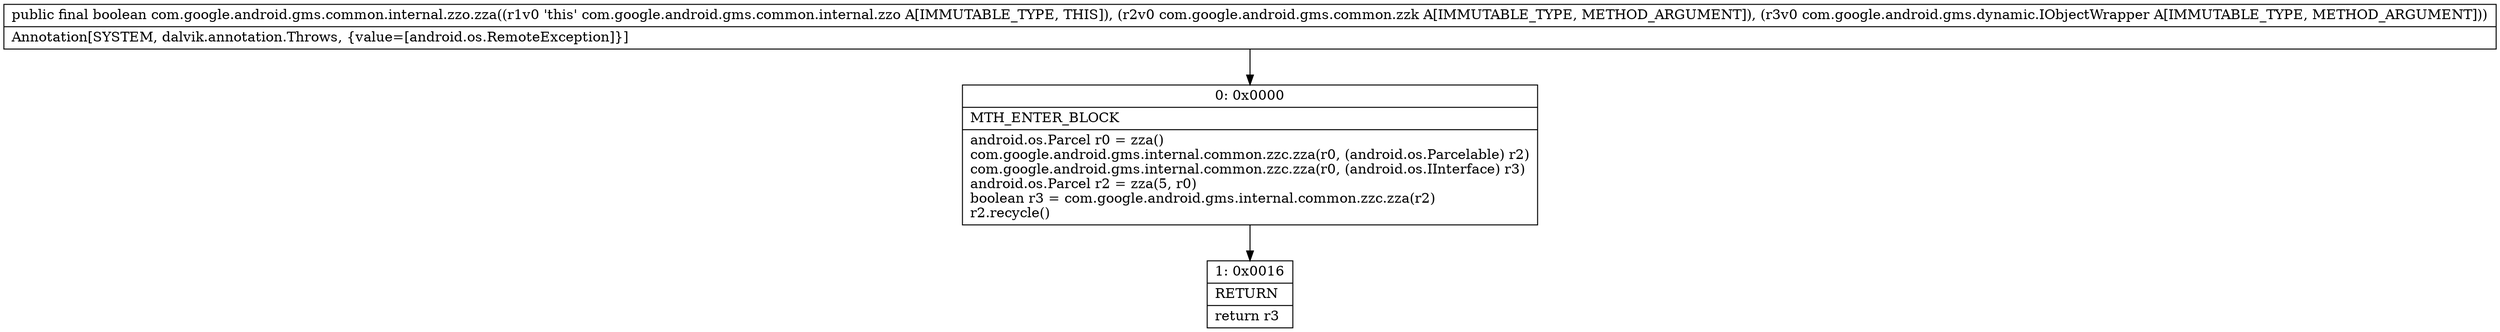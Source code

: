digraph "CFG forcom.google.android.gms.common.internal.zzo.zza(Lcom\/google\/android\/gms\/common\/zzk;Lcom\/google\/android\/gms\/dynamic\/IObjectWrapper;)Z" {
Node_0 [shape=record,label="{0\:\ 0x0000|MTH_ENTER_BLOCK\l|android.os.Parcel r0 = zza()\lcom.google.android.gms.internal.common.zzc.zza(r0, (android.os.Parcelable) r2)\lcom.google.android.gms.internal.common.zzc.zza(r0, (android.os.IInterface) r3)\landroid.os.Parcel r2 = zza(5, r0)\lboolean r3 = com.google.android.gms.internal.common.zzc.zza(r2)\lr2.recycle()\l}"];
Node_1 [shape=record,label="{1\:\ 0x0016|RETURN\l|return r3\l}"];
MethodNode[shape=record,label="{public final boolean com.google.android.gms.common.internal.zzo.zza((r1v0 'this' com.google.android.gms.common.internal.zzo A[IMMUTABLE_TYPE, THIS]), (r2v0 com.google.android.gms.common.zzk A[IMMUTABLE_TYPE, METHOD_ARGUMENT]), (r3v0 com.google.android.gms.dynamic.IObjectWrapper A[IMMUTABLE_TYPE, METHOD_ARGUMENT]))  | Annotation[SYSTEM, dalvik.annotation.Throws, \{value=[android.os.RemoteException]\}]\l}"];
MethodNode -> Node_0;
Node_0 -> Node_1;
}

